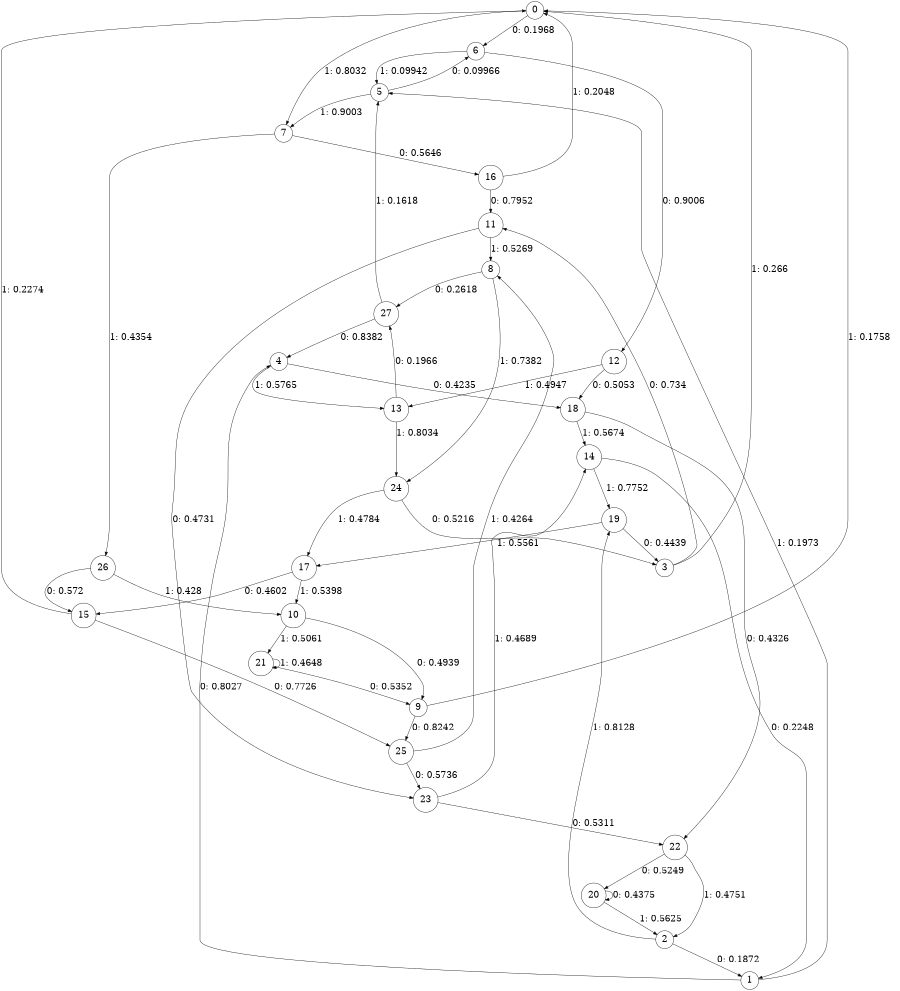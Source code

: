 digraph "ch24randomL5" {
size = "6,8.5";
ratio = "fill";
node [shape = circle];
node [fontsize = 24];
edge [fontsize = 24];
0 -> 6 [label = "0: 0.1968   "];
0 -> 7 [label = "1: 0.8032   "];
1 -> 4 [label = "0: 0.8027   "];
1 -> 5 [label = "1: 0.1973   "];
2 -> 1 [label = "0: 0.1872   "];
2 -> 19 [label = "1: 0.8128   "];
3 -> 11 [label = "0: 0.734    "];
3 -> 0 [label = "1: 0.266    "];
4 -> 18 [label = "0: 0.4235   "];
4 -> 13 [label = "1: 0.5765   "];
5 -> 6 [label = "0: 0.09966  "];
5 -> 7 [label = "1: 0.9003   "];
6 -> 12 [label = "0: 0.9006   "];
6 -> 5 [label = "1: 0.09942  "];
7 -> 16 [label = "0: 0.5646   "];
7 -> 26 [label = "1: 0.4354   "];
8 -> 27 [label = "0: 0.2618   "];
8 -> 24 [label = "1: 0.7382   "];
9 -> 25 [label = "0: 0.8242   "];
9 -> 0 [label = "1: 0.1758   "];
10 -> 9 [label = "0: 0.4939   "];
10 -> 21 [label = "1: 0.5061   "];
11 -> 23 [label = "0: 0.4731   "];
11 -> 8 [label = "1: 0.5269   "];
12 -> 18 [label = "0: 0.5053   "];
12 -> 13 [label = "1: 0.4947   "];
13 -> 27 [label = "0: 0.1966   "];
13 -> 24 [label = "1: 0.8034   "];
14 -> 1 [label = "0: 0.2248   "];
14 -> 19 [label = "1: 0.7752   "];
15 -> 25 [label = "0: 0.7726   "];
15 -> 0 [label = "1: 0.2274   "];
16 -> 11 [label = "0: 0.7952   "];
16 -> 0 [label = "1: 0.2048   "];
17 -> 15 [label = "0: 0.4602   "];
17 -> 10 [label = "1: 0.5398   "];
18 -> 22 [label = "0: 0.4326   "];
18 -> 14 [label = "1: 0.5674   "];
19 -> 3 [label = "0: 0.4439   "];
19 -> 17 [label = "1: 0.5561   "];
20 -> 20 [label = "0: 0.4375   "];
20 -> 2 [label = "1: 0.5625   "];
21 -> 9 [label = "0: 0.5352   "];
21 -> 21 [label = "1: 0.4648   "];
22 -> 20 [label = "0: 0.5249   "];
22 -> 2 [label = "1: 0.4751   "];
23 -> 22 [label = "0: 0.5311   "];
23 -> 14 [label = "1: 0.4689   "];
24 -> 3 [label = "0: 0.5216   "];
24 -> 17 [label = "1: 0.4784   "];
25 -> 23 [label = "0: 0.5736   "];
25 -> 8 [label = "1: 0.4264   "];
26 -> 15 [label = "0: 0.572    "];
26 -> 10 [label = "1: 0.428    "];
27 -> 4 [label = "0: 0.8382   "];
27 -> 5 [label = "1: 0.1618   "];
}